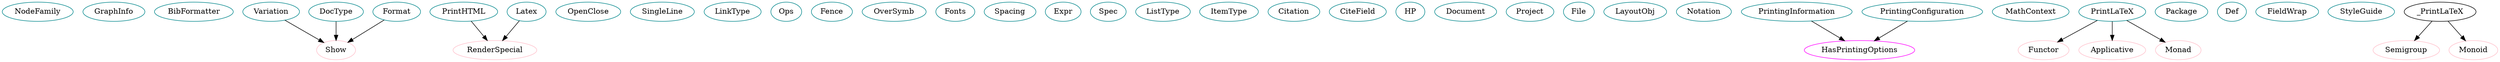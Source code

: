 digraph printers{
NodeFamily	[shape=oval, color=turquoise4, label="NodeFamily"];
GraphInfo	[shape=oval, color=turquoise4, label="GraphInfo"];
BibFormatter	[shape=oval, color=turquoise4, label="BibFormatter"];
Variation	[shape=oval, color=turquoise4, label="Variation"];
PrintHTML	[shape=oval, color=turquoise4, label="PrintHTML"];
OpenClose	[shape=oval, color=turquoise4, label="OpenClose"];
Variation	[shape=oval, color=turquoise4, label="Variation"];
SingleLine	[shape=oval, color=turquoise4, label="SingleLine"];
LinkType	[shape=oval, color=turquoise4, label="LinkType"];
Ops	[shape=oval, color=turquoise4, label="Ops"];
Fence	[shape=oval, color=turquoise4, label="Fence"];
OverSymb	[shape=oval, color=turquoise4, label="OverSymb"];
Fonts	[shape=oval, color=turquoise4, label="Fonts"];
Spacing	[shape=oval, color=turquoise4, label="Spacing"];
Expr	[shape=oval, color=turquoise4, label="Expr"];
Spec	[shape=oval, color=turquoise4, label="Spec"];
ListType	[shape=oval, color=turquoise4, label="ListType"];
ItemType	[shape=oval, color=turquoise4, label="ItemType"];
Citation	[shape=oval, color=turquoise4, label="Citation"];
CiteField	[shape=oval, color=turquoise4, label="CiteField"];
HP	[shape=oval, color=turquoise4, label="HP"];
Document	[shape=oval, color=turquoise4, label="Document"];
Project	[shape=oval, color=turquoise4, label="Project"];
File	[shape=oval, color=turquoise4, label="File"];
LayoutObj	[shape=oval, color=turquoise4, label="LayoutObj"];
Notation	[shape=oval, color=turquoise4, label="Notation"];
PrintingInformation	[shape=oval, color=turquoise4, label="PrintingInformation"];
PrintingConfiguration	[shape=oval, color=turquoise4, label="PrintingConfiguration"];
MathContext	[shape=oval, color=turquoise4, label="MathContext"];
PrintLaTeX	[shape=oval, color=turquoise4, label="PrintLaTeX"];
Latex	[shape=oval, color=turquoise4, label="Latex"];
Package	[shape=oval, color=turquoise4, label="Package"];
Def	[shape=oval, color=turquoise4, label="Def"];
OpenClose	[shape=oval, color=turquoise4, label="OpenClose"];
FieldWrap	[shape=oval, color=turquoise4, label="FieldWrap"];
StyleGuide	[shape=oval, color=turquoise4, label="StyleGuide"];
DocType	[shape=oval, color=turquoise4, label="DocType"];
Format	[shape=oval, color=turquoise4, label="Format"];
Show	[shape=oval, color=pink, label="Show"];
RenderSpecial	[shape=oval, color=pink, label="RenderSpecial"];
HasPrintingOptions	[shape=oval, color=pink, label="HasPrintingOptions"];
Functor	[shape=oval, color=pink, label="Functor"];
Applicative	[shape=oval, color=pink, label="Applicative"];
Monad	[shape=oval, color=pink, label="Monad"];
Semigroup	[shape=oval, color=pink, label="Semigroup"];
Monoid	[shape=oval, color=pink, label="Monoid"];
RenderSpecial	[shape=oval, color=pink, label="RenderSpecial"];
Show	[shape=oval, color=pink, label="Show"];
HasPrintingOptions	[shape=oval, color=magenta, label="HasPrintingOptions"];
Variation -> Show;
PrintHTML -> RenderSpecial;
PrintingConfiguration -> HasPrintingOptions;
PrintingInformation -> HasPrintingOptions;
PrintLaTeX -> Functor;
PrintLaTeX -> Applicative;
PrintLaTeX -> Monad;
_PrintLaTeX -> Semigroup;
_PrintLaTeX -> Monoid;
Latex -> RenderSpecial;
Format -> Show;
DocType -> Show;
}
